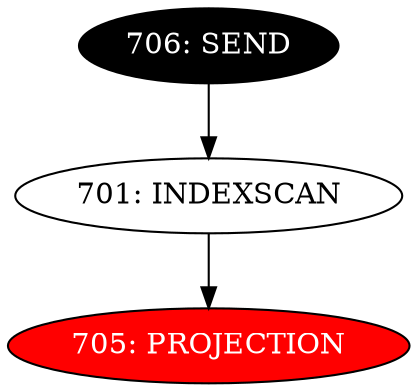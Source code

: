 digraph name {
701 [label="701: INDEXSCAN" ];
701 -> 705;
705 [label="705: PROJECTION" fontcolor="white" style="filled" fillcolor="red"];
706 [label="706: SEND" fontcolor="white" style="filled" fillcolor="black"];
706 -> 701;

}

